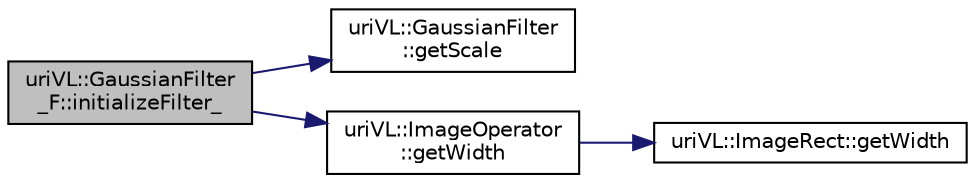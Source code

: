 digraph "uriVL::GaussianFilter_F::initializeFilter_"
{
  edge [fontname="Helvetica",fontsize="10",labelfontname="Helvetica",labelfontsize="10"];
  node [fontname="Helvetica",fontsize="10",shape=record];
  rankdir="LR";
  Node1 [label="uriVL::GaussianFilter\l_F::initializeFilter_",height=0.2,width=0.4,color="black", fillcolor="grey75", style="filled", fontcolor="black"];
  Node1 -> Node2 [color="midnightblue",fontsize="10",style="solid",fontname="Helvetica"];
  Node2 [label="uriVL::GaussianFilter\l::getScale",height=0.2,width=0.4,color="black", fillcolor="white", style="filled",URL="$classuriVL_1_1GaussianFilter.html#a13df9c240c8a64168a3c999d19bf0b95",tooltip="Returns the scale of the filter. "];
  Node1 -> Node3 [color="midnightblue",fontsize="10",style="solid",fontname="Helvetica"];
  Node3 [label="uriVL::ImageOperator\l::getWidth",height=0.2,width=0.4,color="black", fillcolor="white", style="filled",URL="$classuriVL_1_1ImageOperator.html#a11716e4c402fcd702e1f1a75caf1750d",tooltip="Returns the width of this operator&#39;s operation rectangle. "];
  Node3 -> Node4 [color="midnightblue",fontsize="10",style="solid",fontname="Helvetica"];
  Node4 [label="uriVL::ImageRect::getWidth",height=0.2,width=0.4,color="black", fillcolor="white", style="filled",URL="$classuriVL_1_1ImageRect.html#a1081dc6f638b33ebf30d0a43d51289ef",tooltip="Returns the width of the rectangle. "];
}
